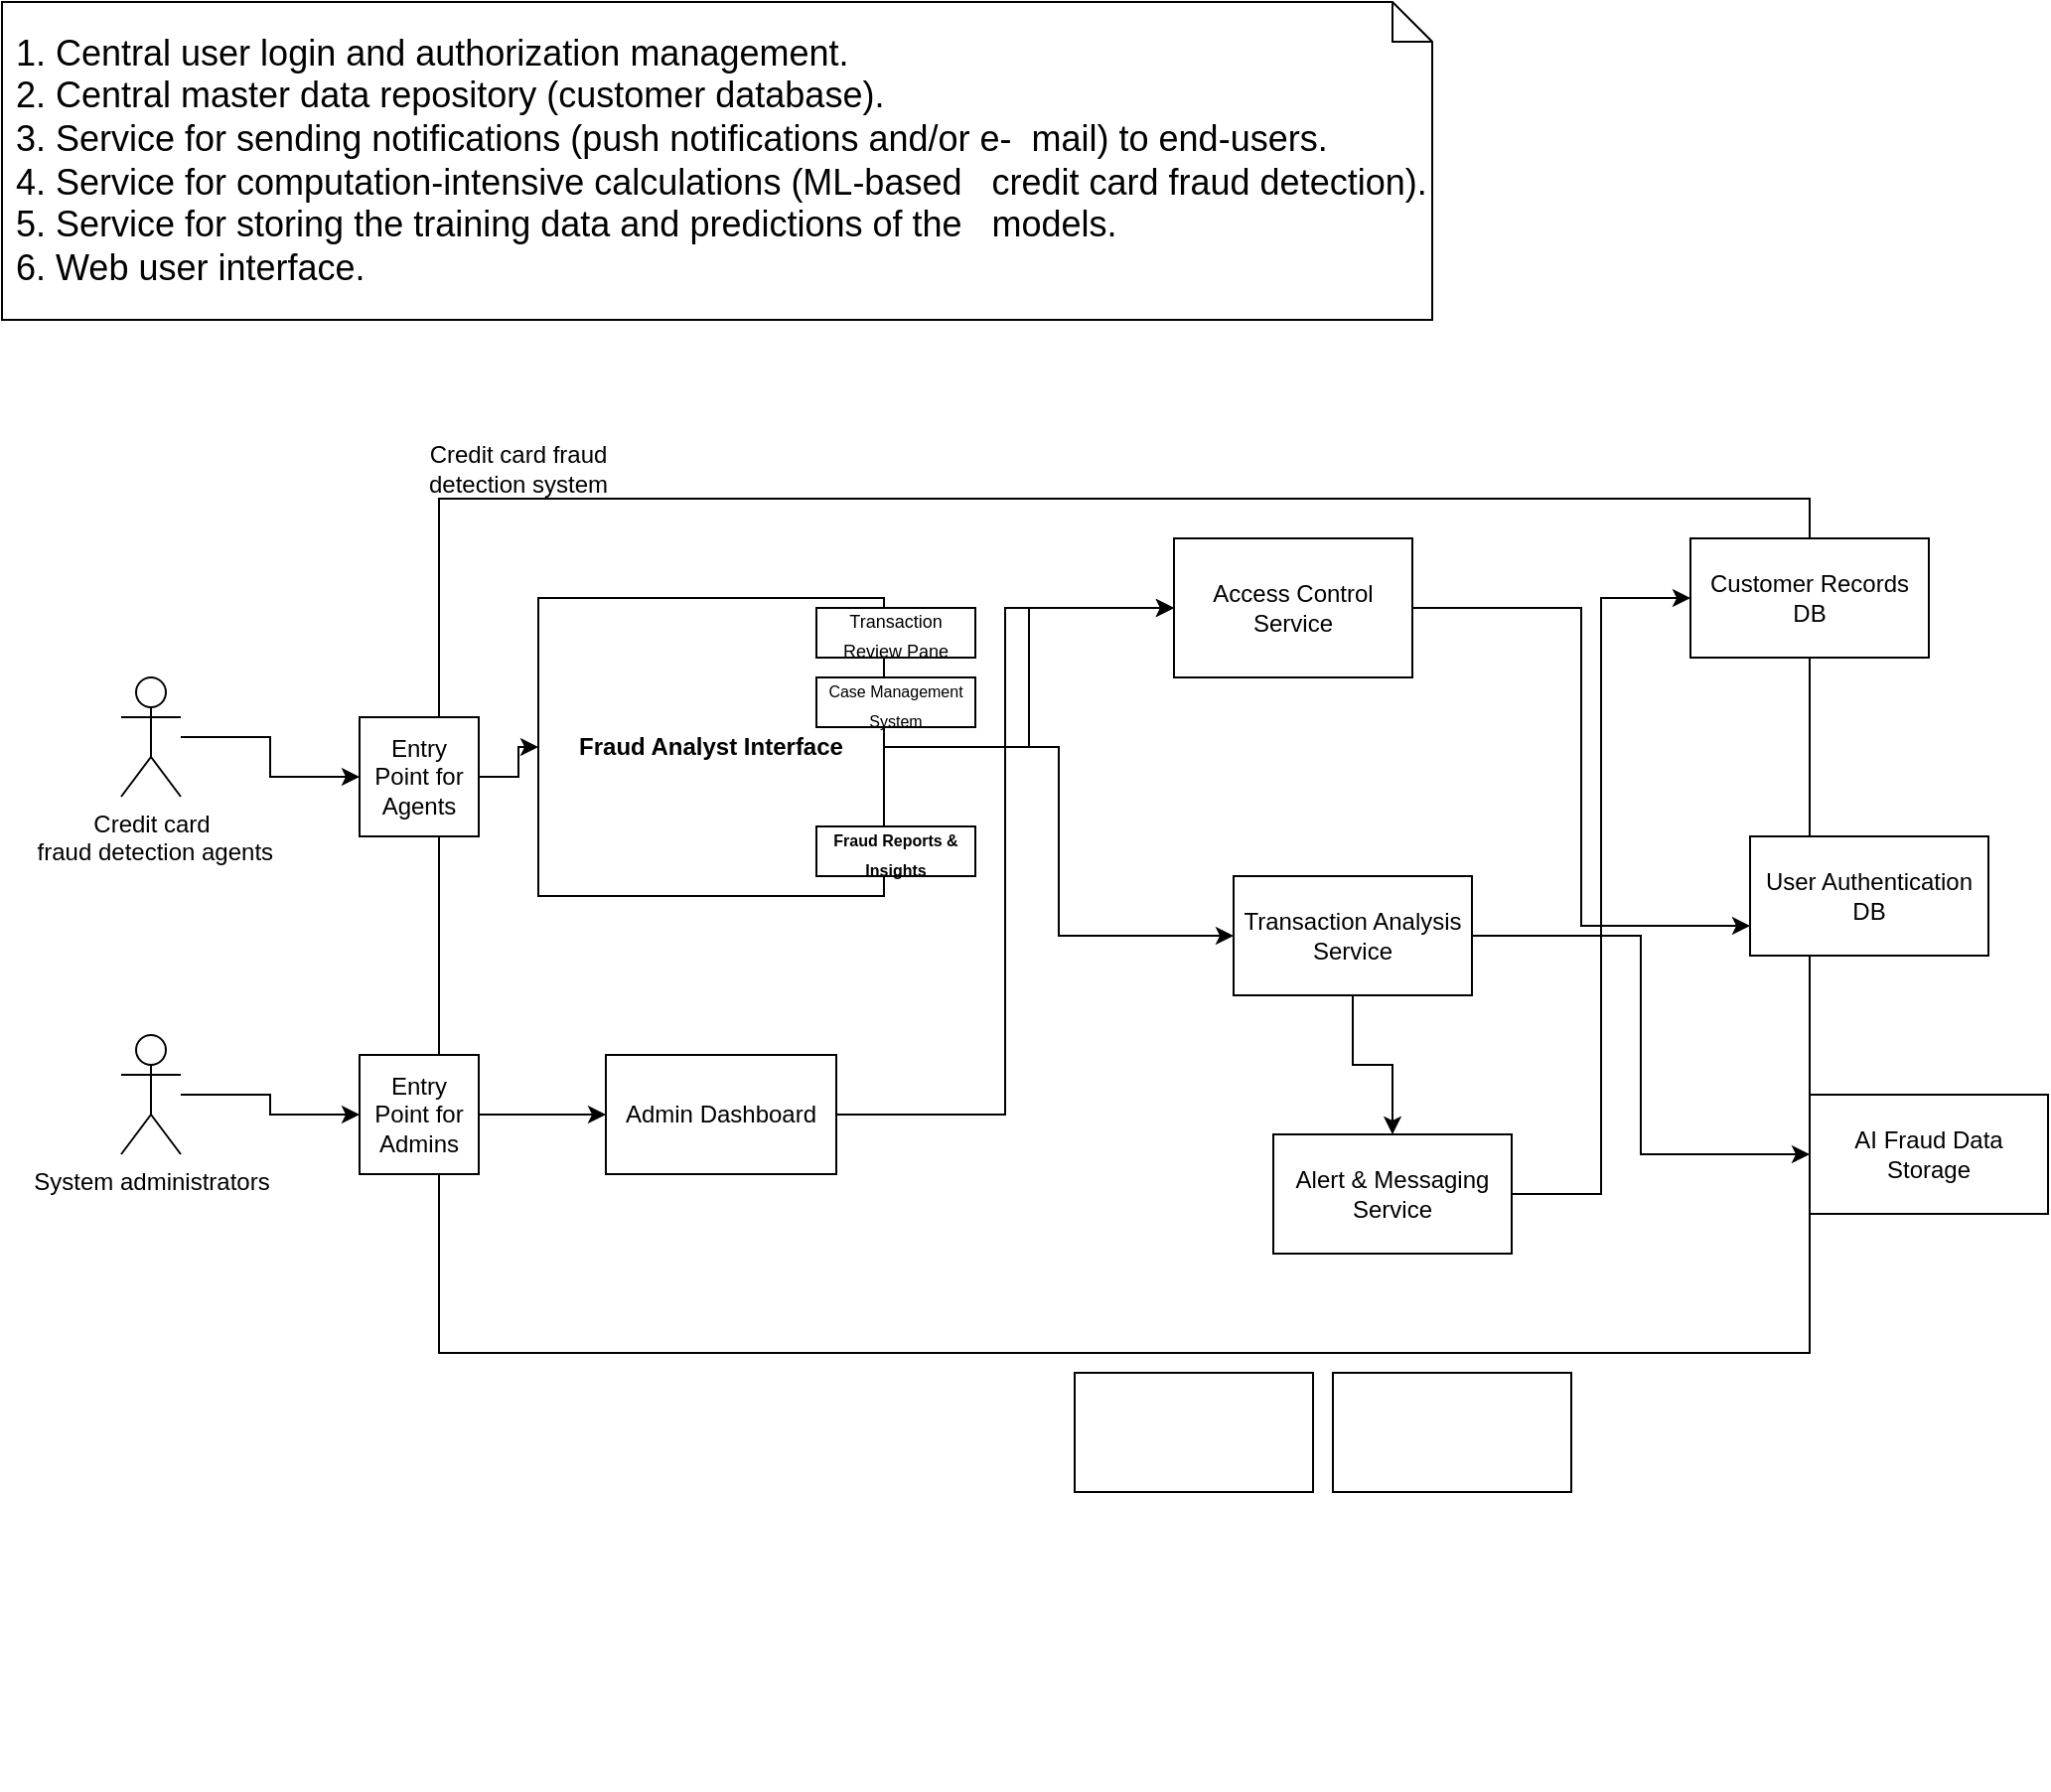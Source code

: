 <mxfile version="24.7.17">
  <diagram name="Page-1" id="USuxYv9XPbnceh0MRkEU">
    <mxGraphModel dx="2193" dy="1885" grid="1" gridSize="10" guides="1" tooltips="1" connect="1" arrows="1" fold="1" page="1" pageScale="1" pageWidth="827" pageHeight="1169" math="0" shadow="0">
      <root>
        <mxCell id="0" />
        <mxCell id="1" parent="0" />
        <mxCell id="luGG8L6NpVET7iOfrZ5E-6" value="" style="edgeStyle=orthogonalEdgeStyle;rounded=0;orthogonalLoop=1;jettySize=auto;html=1;" parent="1" source="QUnVZabD3jAlZHyOa0Sr-1" target="luGG8L6NpVET7iOfrZ5E-1" edge="1">
          <mxGeometry relative="1" as="geometry" />
        </mxCell>
        <mxCell id="QUnVZabD3jAlZHyOa0Sr-1" value="Credit c&lt;span style=&quot;background-color: transparent; color: light-dark(rgb(0, 0, 0), rgb(255, 255, 255));&quot;&gt;ard&lt;/span&gt;&lt;div&gt;&lt;span style=&quot;background-color: transparent; color: light-dark(rgb(0, 0, 0), rgb(255, 255, 255));&quot;&gt;&amp;nbsp;fraud detection agents&lt;/span&gt;&lt;/div&gt;" style="shape=umlActor;verticalLabelPosition=bottom;verticalAlign=top;html=1;outlineConnect=0;" parent="1" vertex="1">
          <mxGeometry x="50" y="180" width="30" height="60" as="geometry" />
        </mxCell>
        <mxCell id="luGG8L6NpVET7iOfrZ5E-5" value="" style="edgeStyle=orthogonalEdgeStyle;rounded=0;orthogonalLoop=1;jettySize=auto;html=1;" parent="1" source="QUnVZabD3jAlZHyOa0Sr-2" target="luGG8L6NpVET7iOfrZ5E-4" edge="1">
          <mxGeometry relative="1" as="geometry" />
        </mxCell>
        <mxCell id="QUnVZabD3jAlZHyOa0Sr-2" value="System administrators" style="shape=umlActor;verticalLabelPosition=bottom;verticalAlign=top;html=1;outlineConnect=0;" parent="1" vertex="1">
          <mxGeometry x="50" y="360" width="30" height="60" as="geometry" />
        </mxCell>
        <mxCell id="P8tNy1iYW3qsByZ3YsKK-2" value="" style="rounded=0;whiteSpace=wrap;html=1;" parent="1" vertex="1">
          <mxGeometry x="210" y="90" width="690" height="430" as="geometry" />
        </mxCell>
        <mxCell id="2dHNPo27WO1Mkap-W8mN-8" value="" style="edgeStyle=orthogonalEdgeStyle;rounded=0;orthogonalLoop=1;jettySize=auto;html=1;" edge="1" parent="1" source="luGG8L6NpVET7iOfrZ5E-1" target="2dHNPo27WO1Mkap-W8mN-3">
          <mxGeometry relative="1" as="geometry" />
        </mxCell>
        <mxCell id="luGG8L6NpVET7iOfrZ5E-1" value="Entry Point for Agents" style="whiteSpace=wrap;html=1;aspect=fixed;" parent="1" vertex="1">
          <mxGeometry x="170" y="200" width="60" height="60" as="geometry" />
        </mxCell>
        <mxCell id="2dHNPo27WO1Mkap-W8mN-9" value="" style="edgeStyle=orthogonalEdgeStyle;rounded=0;orthogonalLoop=1;jettySize=auto;html=1;" edge="1" parent="1" source="luGG8L6NpVET7iOfrZ5E-4" target="2dHNPo27WO1Mkap-W8mN-4">
          <mxGeometry relative="1" as="geometry" />
        </mxCell>
        <mxCell id="luGG8L6NpVET7iOfrZ5E-4" value="Entry Point for Admins" style="whiteSpace=wrap;html=1;aspect=fixed;" parent="1" vertex="1">
          <mxGeometry x="170" y="370" width="60" height="60" as="geometry" />
        </mxCell>
        <mxCell id="0Ji5A2vdFTpOfctsB-qt-1" value="&lt;div style=&quot;text-align: justify;&quot;&gt;&lt;font face=&quot;Helvetica&quot; style=&quot;font-size: 18px;&quot;&gt;&amp;nbsp;1. Central user login and authorization management.&lt;/font&gt;&lt;/div&gt;&lt;div style=&quot;text-align: justify;&quot;&gt;&lt;font style=&quot;font-size: 18px;&quot; face=&quot;Helvetica&quot;&gt;&amp;nbsp;2. Central master data repository (customer database).&lt;/font&gt;&lt;/div&gt;&lt;div style=&quot;text-align: justify;&quot;&gt;&lt;font style=&quot;font-size: 18px;&quot; face=&quot;Helvetica&quot;&gt;&amp;nbsp;3. Service for sending notifications (push notifications and/or e-&amp;nbsp; mail) to end-users.&lt;/font&gt;&lt;/div&gt;&lt;div style=&quot;text-align: justify;&quot;&gt;&lt;font style=&quot;font-size: 18px;&quot; face=&quot;Helvetica&quot;&gt;&amp;nbsp;4. Service for computation-intensive calculations (ML-based&amp;nbsp; &amp;nbsp;credit card fraud detection).&lt;/font&gt;&lt;/div&gt;&lt;div style=&quot;text-align: justify;&quot;&gt;&lt;font style=&quot;font-size: 18px;&quot; face=&quot;Helvetica&quot;&gt;&amp;nbsp;5. Service for storing the training data and predictions of the&amp;nbsp; &amp;nbsp;models.&lt;/font&gt;&lt;/div&gt;&lt;div style=&quot;text-align: justify;&quot;&gt;&lt;font style=&quot;font-size: 18px;&quot; face=&quot;Helvetica&quot;&gt;&amp;nbsp;6. Web user interface.&lt;/font&gt;&lt;/div&gt;" style="shape=note;size=20;whiteSpace=wrap;html=1;align=left;" parent="1" vertex="1">
          <mxGeometry x="-10" y="-160" width="720" height="160" as="geometry" />
        </mxCell>
        <mxCell id="hKYB33OC29xuQnpMXn42-21" value="&#xa;  &#xa;    &#xa;    &#xa;    &#xa;    &#xa;    &#xa;      &#xa;    &#xa;    &#xa;      &#xa;    &#xa;    &#xa;    &#xa;    &#xa;      &#xa;    &#xa;    &#xa;    &#xa;    &#xa;      &#xa;    &#xa;    &#xa;      &#xa;    &#xa;    &#xa;      &#xa;    &#xa;    &#xa;      &#xa;    &#xa;    &#xa;      &#xa;    &#xa;    &#xa;      &#xa;    &#xa;    &#xa;    &#xa;    &#xa;    &#xa;    &#xa;    &#xa;    &#xa;    &#xa;    &#xa;    &#xa;    &#xa;    &#xa;  &#xa;" style="text;whiteSpace=wrap;html=1;" vertex="1" parent="1">
          <mxGeometry width="30" height="740" as="geometry" />
        </mxCell>
        <mxCell id="2dHNPo27WO1Mkap-W8mN-1" value="Credit card fraud detection system" style="text;html=1;align=center;verticalAlign=middle;whiteSpace=wrap;rounded=0;" vertex="1" parent="1">
          <mxGeometry x="200" y="60" width="100" height="30" as="geometry" />
        </mxCell>
        <mxCell id="hKYB33OC29xuQnpMXn42-22" value="&#xa;  &#xa;    &#xa;    &#xa;    &#xa;    &#xa;    &#xa;      &#xa;    &#xa;    &#xa;      &#xa;    &#xa;    &#xa;    &#xa;    &#xa;      &#xa;    &#xa;    &#xa;    &#xa;    &#xa;      &#xa;    &#xa;    &#xa;      &#xa;    &#xa;    &#xa;      &#xa;    &#xa;    &#xa;      &#xa;    &#xa;    &#xa;      &#xa;    &#xa;    &#xa;      &#xa;    &#xa;    &#xa;    &#xa;    &#xa;    &#xa;    &#xa;    &#xa;    &#xa;    &#xa;    &#xa;    &#xa;    &#xa;    &#xa;  &#xa;" style="text;whiteSpace=wrap;html=1;" vertex="1" parent="1">
          <mxGeometry width="30" height="740" as="geometry" />
        </mxCell>
        <mxCell id="2dHNPo27WO1Mkap-W8mN-13" value="" style="edgeStyle=orthogonalEdgeStyle;rounded=0;orthogonalLoop=1;jettySize=auto;html=1;" edge="1" parent="1" source="2dHNPo27WO1Mkap-W8mN-2" target="2dHNPo27WO1Mkap-W8mN-6">
          <mxGeometry relative="1" as="geometry" />
        </mxCell>
        <mxCell id="hKYB33OC29xuQnpMXn42-23" value="&#xa;  &#xa;    &#xa;    &#xa;    &#xa;    &#xa;    &#xa;      &#xa;    &#xa;    &#xa;      &#xa;    &#xa;    &#xa;    &#xa;    &#xa;      &#xa;    &#xa;    &#xa;    &#xa;    &#xa;      &#xa;    &#xa;    &#xa;      &#xa;    &#xa;    &#xa;      &#xa;    &#xa;    &#xa;      &#xa;    &#xa;    &#xa;      &#xa;    &#xa;    &#xa;      &#xa;    &#xa;    &#xa;    &#xa;    &#xa;    &#xa;    &#xa;    &#xa;    &#xa;    &#xa;    &#xa;    &#xa;    &#xa;    &#xa;  &#xa;" style="text;whiteSpace=wrap;html=1;" vertex="1" parent="1">
          <mxGeometry width="30" height="740" as="geometry" />
        </mxCell>
        <mxCell id="2dHNPo27WO1Mkap-W8mN-17" style="edgeStyle=orthogonalEdgeStyle;rounded=0;orthogonalLoop=1;jettySize=auto;html=1;exitX=1;exitY=0.5;exitDx=0;exitDy=0;entryX=0;entryY=0.5;entryDx=0;entryDy=0;" edge="1" parent="1" source="2dHNPo27WO1Mkap-W8mN-2" target="2dHNPo27WO1Mkap-W8mN-15">
          <mxGeometry relative="1" as="geometry" />
        </mxCell>
        <mxCell id="hKYB33OC29xuQnpMXn42-24" value="&#xa;  &#xa;    &#xa;    &#xa;    &#xa;    &#xa;    &#xa;      &#xa;    &#xa;    &#xa;      &#xa;    &#xa;    &#xa;    &#xa;    &#xa;      &#xa;    &#xa;    &#xa;    &#xa;    &#xa;      &#xa;    &#xa;    &#xa;      &#xa;    &#xa;    &#xa;      &#xa;    &#xa;    &#xa;      &#xa;    &#xa;    &#xa;      &#xa;    &#xa;    &#xa;      &#xa;    &#xa;    &#xa;    &#xa;    &#xa;    &#xa;    &#xa;    &#xa;    &#xa;    &#xa;    &#xa;    &#xa;    &#xa;    &#xa;  &#xa;" style="text;whiteSpace=wrap;html=1;" vertex="1" parent="1">
          <mxGeometry width="30" height="740" as="geometry" />
        </mxCell>
        <mxCell id="2dHNPo27WO1Mkap-W8mN-2" value="Transaction Analysis Service" style="rounded=0;whiteSpace=wrap;html=1;" vertex="1" parent="1">
          <mxGeometry x="610" y="280" width="120" height="60" as="geometry" />
        </mxCell>
        <mxCell id="2dHNPo27WO1Mkap-W8mN-10" value="" style="edgeStyle=orthogonalEdgeStyle;rounded=0;orthogonalLoop=1;jettySize=auto;html=1;" edge="1" parent="1" source="2dHNPo27WO1Mkap-W8mN-3" target="2dHNPo27WO1Mkap-W8mN-7">
          <mxGeometry relative="1" as="geometry" />
        </mxCell>
        <mxCell id="2dHNPo27WO1Mkap-W8mN-12" style="edgeStyle=orthogonalEdgeStyle;rounded=0;orthogonalLoop=1;jettySize=auto;html=1;entryX=0;entryY=0.5;entryDx=0;entryDy=0;" edge="1" parent="1" source="2dHNPo27WO1Mkap-W8mN-3" target="2dHNPo27WO1Mkap-W8mN-2">
          <mxGeometry relative="1" as="geometry" />
        </mxCell>
        <mxCell id="2dHNPo27WO1Mkap-W8mN-3" value="&lt;strong data-end=&quot;541&quot; data-start=&quot;514&quot;&gt;Fraud Analyst Interface&lt;/strong&gt;" style="rounded=0;whiteSpace=wrap;html=1;" vertex="1" parent="1">
          <mxGeometry x="260" y="140" width="174" height="150" as="geometry" />
        </mxCell>
        <mxCell id="2dHNPo27WO1Mkap-W8mN-11" style="edgeStyle=orthogonalEdgeStyle;rounded=0;orthogonalLoop=1;jettySize=auto;html=1;exitX=1;exitY=0.5;exitDx=0;exitDy=0;entryX=0;entryY=0.5;entryDx=0;entryDy=0;" edge="1" parent="1" source="2dHNPo27WO1Mkap-W8mN-4" target="2dHNPo27WO1Mkap-W8mN-7">
          <mxGeometry relative="1" as="geometry" />
        </mxCell>
        <mxCell id="2dHNPo27WO1Mkap-W8mN-4" value="Admin Dashboard" style="rounded=0;whiteSpace=wrap;html=1;" vertex="1" parent="1">
          <mxGeometry x="294" y="370" width="116" height="60" as="geometry" />
        </mxCell>
        <mxCell id="2dHNPo27WO1Mkap-W8mN-5" value="Customer Records DB" style="rounded=0;whiteSpace=wrap;html=1;" vertex="1" parent="1">
          <mxGeometry x="840" y="110" width="120" height="60" as="geometry" />
        </mxCell>
        <mxCell id="2dHNPo27WO1Mkap-W8mN-18" style="edgeStyle=orthogonalEdgeStyle;rounded=0;orthogonalLoop=1;jettySize=auto;html=1;entryX=0;entryY=0.5;entryDx=0;entryDy=0;" edge="1" parent="1" source="2dHNPo27WO1Mkap-W8mN-6" target="2dHNPo27WO1Mkap-W8mN-5">
          <mxGeometry relative="1" as="geometry" />
        </mxCell>
        <mxCell id="2dHNPo27WO1Mkap-W8mN-6" value="Alert &amp;amp; Messaging Service" style="rounded=0;whiteSpace=wrap;html=1;" vertex="1" parent="1">
          <mxGeometry x="630" y="410" width="120" height="60" as="geometry" />
        </mxCell>
        <mxCell id="2dHNPo27WO1Mkap-W8mN-16" style="edgeStyle=orthogonalEdgeStyle;rounded=0;orthogonalLoop=1;jettySize=auto;html=1;entryX=0;entryY=0.75;entryDx=0;entryDy=0;" edge="1" parent="1" source="2dHNPo27WO1Mkap-W8mN-7" target="2dHNPo27WO1Mkap-W8mN-14">
          <mxGeometry relative="1" as="geometry" />
        </mxCell>
        <mxCell id="2dHNPo27WO1Mkap-W8mN-7" value="Access Control Service" style="rounded=0;whiteSpace=wrap;html=1;" vertex="1" parent="1">
          <mxGeometry x="580" y="110" width="120" height="70" as="geometry" />
        </mxCell>
        <mxCell id="2dHNPo27WO1Mkap-W8mN-14" value="User Authentication DB" style="rounded=0;whiteSpace=wrap;html=1;" vertex="1" parent="1">
          <mxGeometry x="870" y="260" width="120" height="60" as="geometry" />
        </mxCell>
        <mxCell id="2dHNPo27WO1Mkap-W8mN-15" value="AI Fraud Data Storage" style="rounded=0;whiteSpace=wrap;html=1;" vertex="1" parent="1">
          <mxGeometry x="900" y="390" width="120" height="60" as="geometry" />
        </mxCell>
        <mxCell id="2dHNPo27WO1Mkap-W8mN-19" value="" style="rounded=0;whiteSpace=wrap;html=1;" vertex="1" parent="1">
          <mxGeometry x="660" y="530" width="120" height="60" as="geometry" />
        </mxCell>
        <mxCell id="2dHNPo27WO1Mkap-W8mN-20" value="" style="rounded=0;whiteSpace=wrap;html=1;" vertex="1" parent="1">
          <mxGeometry x="530" y="530" width="120" height="60" as="geometry" />
        </mxCell>
        <mxCell id="2dHNPo27WO1Mkap-W8mN-21" value="&lt;font style=&quot;font-size: 9px;&quot;&gt;Transaction Review Pane&lt;/font&gt;" style="rounded=0;whiteSpace=wrap;html=1;" vertex="1" parent="1">
          <mxGeometry x="400" y="145" width="80" height="25" as="geometry" />
        </mxCell>
        <mxCell id="2dHNPo27WO1Mkap-W8mN-27" value="&lt;font style=&quot;font-size: 8px;&quot;&gt;Case Management System&lt;/font&gt;" style="rounded=0;whiteSpace=wrap;html=1;" vertex="1" parent="1">
          <mxGeometry x="400" y="180" width="80" height="25" as="geometry" />
        </mxCell>
        <mxCell id="2dHNPo27WO1Mkap-W8mN-28" value="&lt;strong data-end=&quot;558&quot; data-start=&quot;530&quot;&gt;&lt;font style=&quot;font-size: 8px;&quot;&gt;Fraud Reports &amp;amp; Insights&lt;/font&gt;&lt;/strong&gt;" style="rounded=0;whiteSpace=wrap;html=1;" vertex="1" parent="1">
          <mxGeometry x="400" y="255" width="80" height="25" as="geometry" />
        </mxCell>
      </root>
    </mxGraphModel>
  </diagram>
</mxfile>
